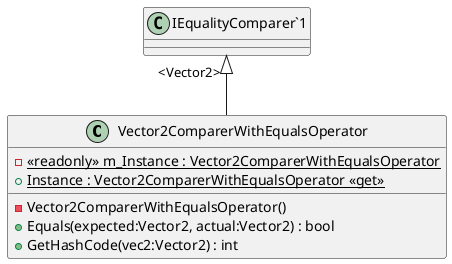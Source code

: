 @startuml
class Vector2ComparerWithEqualsOperator {
    - {static} <<readonly>> m_Instance : Vector2ComparerWithEqualsOperator
    + {static} Instance : Vector2ComparerWithEqualsOperator <<get>>
    - Vector2ComparerWithEqualsOperator()
    + Equals(expected:Vector2, actual:Vector2) : bool
    + GetHashCode(vec2:Vector2) : int
}
"IEqualityComparer`1" "<Vector2>" <|-- Vector2ComparerWithEqualsOperator
@enduml
